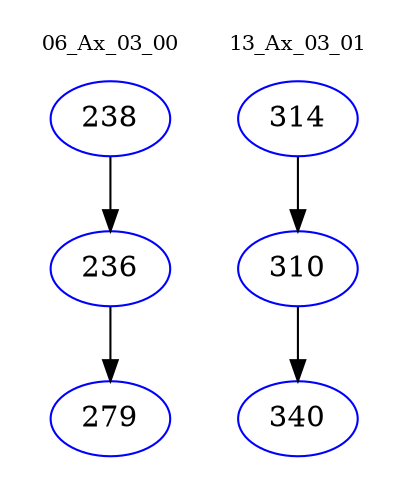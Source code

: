 digraph{
subgraph cluster_0 {
color = white
label = "06_Ax_03_00";
fontsize=10;
T0_238 [label="238", color="blue"]
T0_238 -> T0_236 [color="black"]
T0_236 [label="236", color="blue"]
T0_236 -> T0_279 [color="black"]
T0_279 [label="279", color="blue"]
}
subgraph cluster_1 {
color = white
label = "13_Ax_03_01";
fontsize=10;
T1_314 [label="314", color="blue"]
T1_314 -> T1_310 [color="black"]
T1_310 [label="310", color="blue"]
T1_310 -> T1_340 [color="black"]
T1_340 [label="340", color="blue"]
}
}
